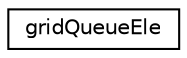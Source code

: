 digraph G
{
  edge [fontname="Helvetica",fontsize="10",labelfontname="Helvetica",labelfontsize="10"];
  node [fontname="Helvetica",fontsize="10",shape=record];
  rankdir=LR;
  Node1 [label="gridQueueEle",height=0.2,width=0.4,color="black", fillcolor="white", style="filled",URL="$dd/d4b/structgridQueueEle.html"];
}
